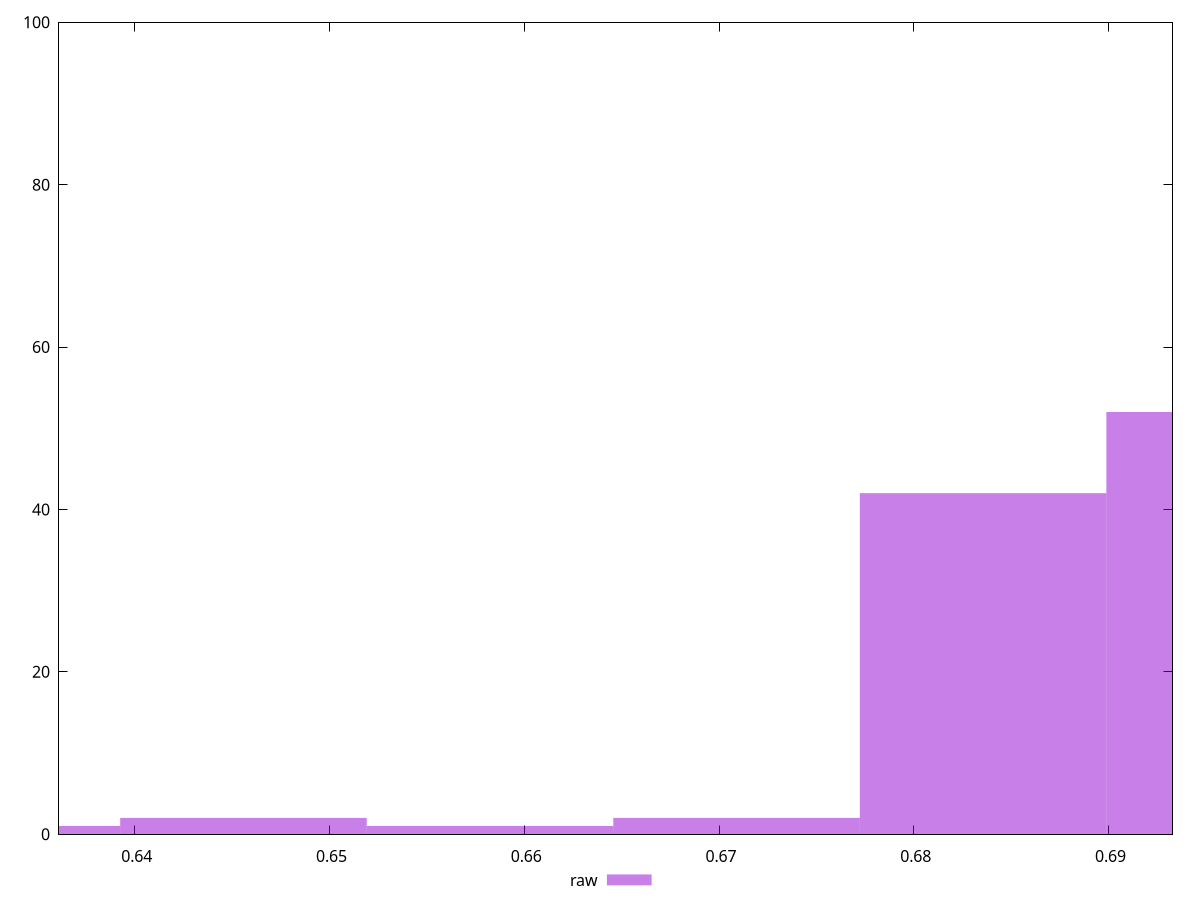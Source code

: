 reset

$raw <<EOF
0.6582412031112316 1
0.6708996877864476 2
0.6835581724616635 42
0.6329242337607996 1
0.6962166571368795 52
0.6455827184360156 2
EOF

set key outside below
set boxwidth 0.012658484675215992
set xrange [0.6361117532025835:0.6932834207501699]
set yrange [0:100]
set trange [0:100]
set style fill transparent solid 0.5 noborder
set terminal svg size 640, 490 enhanced background rgb 'white'
set output "report_00026_2021-02-22T21:38:55.199Z/meta/pScore/samples/pages+cached+noadtech/raw/histogram.svg"

plot $raw title "raw" with boxes

reset
